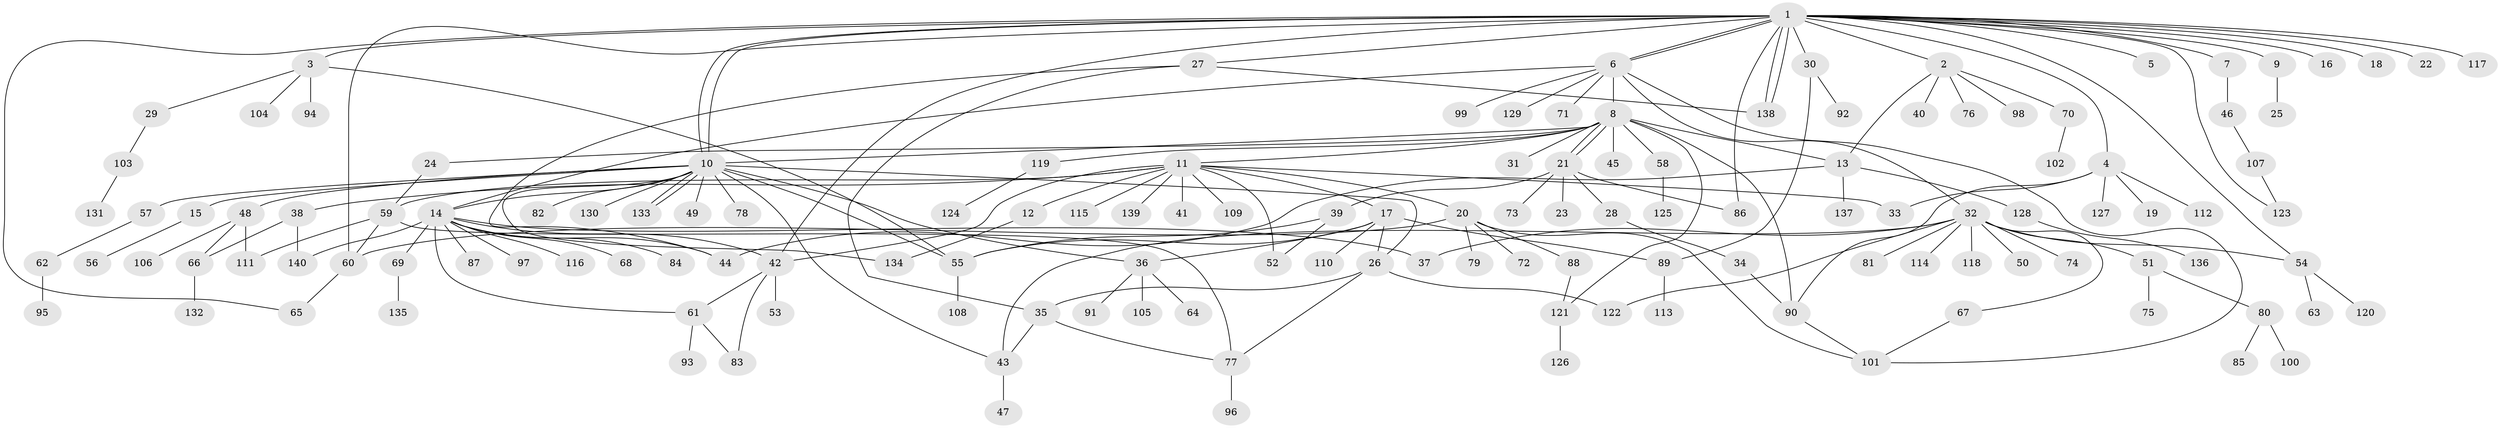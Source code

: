 // coarse degree distribution, {21: 0.009523809523809525, 5: 0.05714285714285714, 4: 0.02857142857142857, 1: 0.5142857142857142, 19: 0.009523809523809525, 2: 0.21904761904761905, 13: 0.009523809523809525, 17: 0.01904761904761905, 6: 0.0380952380952381, 12: 0.009523809523809525, 3: 0.08571428571428572}
// Generated by graph-tools (version 1.1) at 2025/51/02/27/25 19:51:54]
// undirected, 140 vertices, 186 edges
graph export_dot {
graph [start="1"]
  node [color=gray90,style=filled];
  1;
  2;
  3;
  4;
  5;
  6;
  7;
  8;
  9;
  10;
  11;
  12;
  13;
  14;
  15;
  16;
  17;
  18;
  19;
  20;
  21;
  22;
  23;
  24;
  25;
  26;
  27;
  28;
  29;
  30;
  31;
  32;
  33;
  34;
  35;
  36;
  37;
  38;
  39;
  40;
  41;
  42;
  43;
  44;
  45;
  46;
  47;
  48;
  49;
  50;
  51;
  52;
  53;
  54;
  55;
  56;
  57;
  58;
  59;
  60;
  61;
  62;
  63;
  64;
  65;
  66;
  67;
  68;
  69;
  70;
  71;
  72;
  73;
  74;
  75;
  76;
  77;
  78;
  79;
  80;
  81;
  82;
  83;
  84;
  85;
  86;
  87;
  88;
  89;
  90;
  91;
  92;
  93;
  94;
  95;
  96;
  97;
  98;
  99;
  100;
  101;
  102;
  103;
  104;
  105;
  106;
  107;
  108;
  109;
  110;
  111;
  112;
  113;
  114;
  115;
  116;
  117;
  118;
  119;
  120;
  121;
  122;
  123;
  124;
  125;
  126;
  127;
  128;
  129;
  130;
  131;
  132;
  133;
  134;
  135;
  136;
  137;
  138;
  139;
  140;
  1 -- 2;
  1 -- 3;
  1 -- 4;
  1 -- 5;
  1 -- 6;
  1 -- 6;
  1 -- 7;
  1 -- 9;
  1 -- 10;
  1 -- 10;
  1 -- 16;
  1 -- 18;
  1 -- 22;
  1 -- 27;
  1 -- 30;
  1 -- 42;
  1 -- 54;
  1 -- 60;
  1 -- 65;
  1 -- 86;
  1 -- 117;
  1 -- 123;
  1 -- 138;
  1 -- 138;
  2 -- 13;
  2 -- 40;
  2 -- 70;
  2 -- 76;
  2 -- 98;
  3 -- 29;
  3 -- 55;
  3 -- 94;
  3 -- 104;
  4 -- 19;
  4 -- 33;
  4 -- 90;
  4 -- 112;
  4 -- 127;
  6 -- 8;
  6 -- 14;
  6 -- 32;
  6 -- 71;
  6 -- 99;
  6 -- 101;
  6 -- 129;
  7 -- 46;
  8 -- 10;
  8 -- 11;
  8 -- 13;
  8 -- 21;
  8 -- 21;
  8 -- 24;
  8 -- 31;
  8 -- 45;
  8 -- 58;
  8 -- 90;
  8 -- 119;
  8 -- 121;
  9 -- 25;
  10 -- 14;
  10 -- 15;
  10 -- 26;
  10 -- 36;
  10 -- 43;
  10 -- 48;
  10 -- 49;
  10 -- 55;
  10 -- 57;
  10 -- 78;
  10 -- 82;
  10 -- 130;
  10 -- 133;
  10 -- 133;
  10 -- 134;
  11 -- 12;
  11 -- 17;
  11 -- 20;
  11 -- 33;
  11 -- 38;
  11 -- 41;
  11 -- 42;
  11 -- 52;
  11 -- 59;
  11 -- 109;
  11 -- 115;
  11 -- 139;
  12 -- 134;
  13 -- 44;
  13 -- 128;
  13 -- 137;
  14 -- 37;
  14 -- 42;
  14 -- 44;
  14 -- 61;
  14 -- 68;
  14 -- 69;
  14 -- 84;
  14 -- 87;
  14 -- 97;
  14 -- 116;
  14 -- 140;
  15 -- 56;
  17 -- 26;
  17 -- 36;
  17 -- 55;
  17 -- 89;
  17 -- 110;
  20 -- 60;
  20 -- 72;
  20 -- 79;
  20 -- 88;
  20 -- 101;
  21 -- 23;
  21 -- 28;
  21 -- 39;
  21 -- 73;
  21 -- 86;
  24 -- 59;
  26 -- 35;
  26 -- 77;
  26 -- 122;
  27 -- 35;
  27 -- 44;
  27 -- 138;
  28 -- 34;
  29 -- 103;
  30 -- 89;
  30 -- 92;
  32 -- 37;
  32 -- 43;
  32 -- 50;
  32 -- 51;
  32 -- 54;
  32 -- 67;
  32 -- 74;
  32 -- 81;
  32 -- 114;
  32 -- 118;
  32 -- 122;
  34 -- 90;
  35 -- 43;
  35 -- 77;
  36 -- 64;
  36 -- 91;
  36 -- 105;
  38 -- 66;
  38 -- 140;
  39 -- 52;
  39 -- 55;
  42 -- 53;
  42 -- 61;
  42 -- 83;
  43 -- 47;
  46 -- 107;
  48 -- 66;
  48 -- 106;
  48 -- 111;
  51 -- 75;
  51 -- 80;
  54 -- 63;
  54 -- 120;
  55 -- 108;
  57 -- 62;
  58 -- 125;
  59 -- 60;
  59 -- 77;
  59 -- 111;
  60 -- 65;
  61 -- 83;
  61 -- 93;
  62 -- 95;
  66 -- 132;
  67 -- 101;
  69 -- 135;
  70 -- 102;
  77 -- 96;
  80 -- 85;
  80 -- 100;
  88 -- 121;
  89 -- 113;
  90 -- 101;
  103 -- 131;
  107 -- 123;
  119 -- 124;
  121 -- 126;
  128 -- 136;
}
